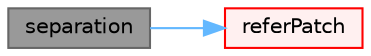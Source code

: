 digraph "separation"
{
 // LATEX_PDF_SIZE
  bgcolor="transparent";
  edge [fontname=Helvetica,fontsize=10,labelfontname=Helvetica,labelfontsize=10];
  node [fontname=Helvetica,fontsize=10,shape=box,height=0.2,width=0.4];
  rankdir="LR";
  Node1 [id="Node000001",label="separation",height=0.2,width=0.4,color="gray40", fillcolor="grey60", style="filled", fontcolor="black",tooltip=" "];
  Node1 -> Node2 [id="edge1_Node000001_Node000002",color="steelblue1",style="solid",tooltip=" "];
  Node2 [id="Node000002",label="referPatch",height=0.2,width=0.4,color="red", fillcolor="#FFF0F0", style="filled",URL="$classFoam_1_1processorCyclicPolyPatch.html#a52db504e44d6dd6471ca8603792a8724",tooltip=" "];
}
